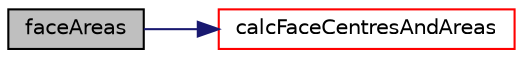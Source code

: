 digraph "faceAreas"
{
  bgcolor="transparent";
  edge [fontname="Helvetica",fontsize="10",labelfontname="Helvetica",labelfontsize="10"];
  node [fontname="Helvetica",fontsize="10",shape=record];
  rankdir="LR";
  Node37078 [label="faceAreas",height=0.2,width=0.4,color="black", fillcolor="grey75", style="filled", fontcolor="black"];
  Node37078 -> Node37079 [color="midnightblue",fontsize="10",style="solid",fontname="Helvetica"];
  Node37079 [label="calcFaceCentresAndAreas",height=0.2,width=0.4,color="red",URL="$a28685.html#ae69022524e466285c14e5688f29e66b6",tooltip="Calculate face centres and areas. "];
}
